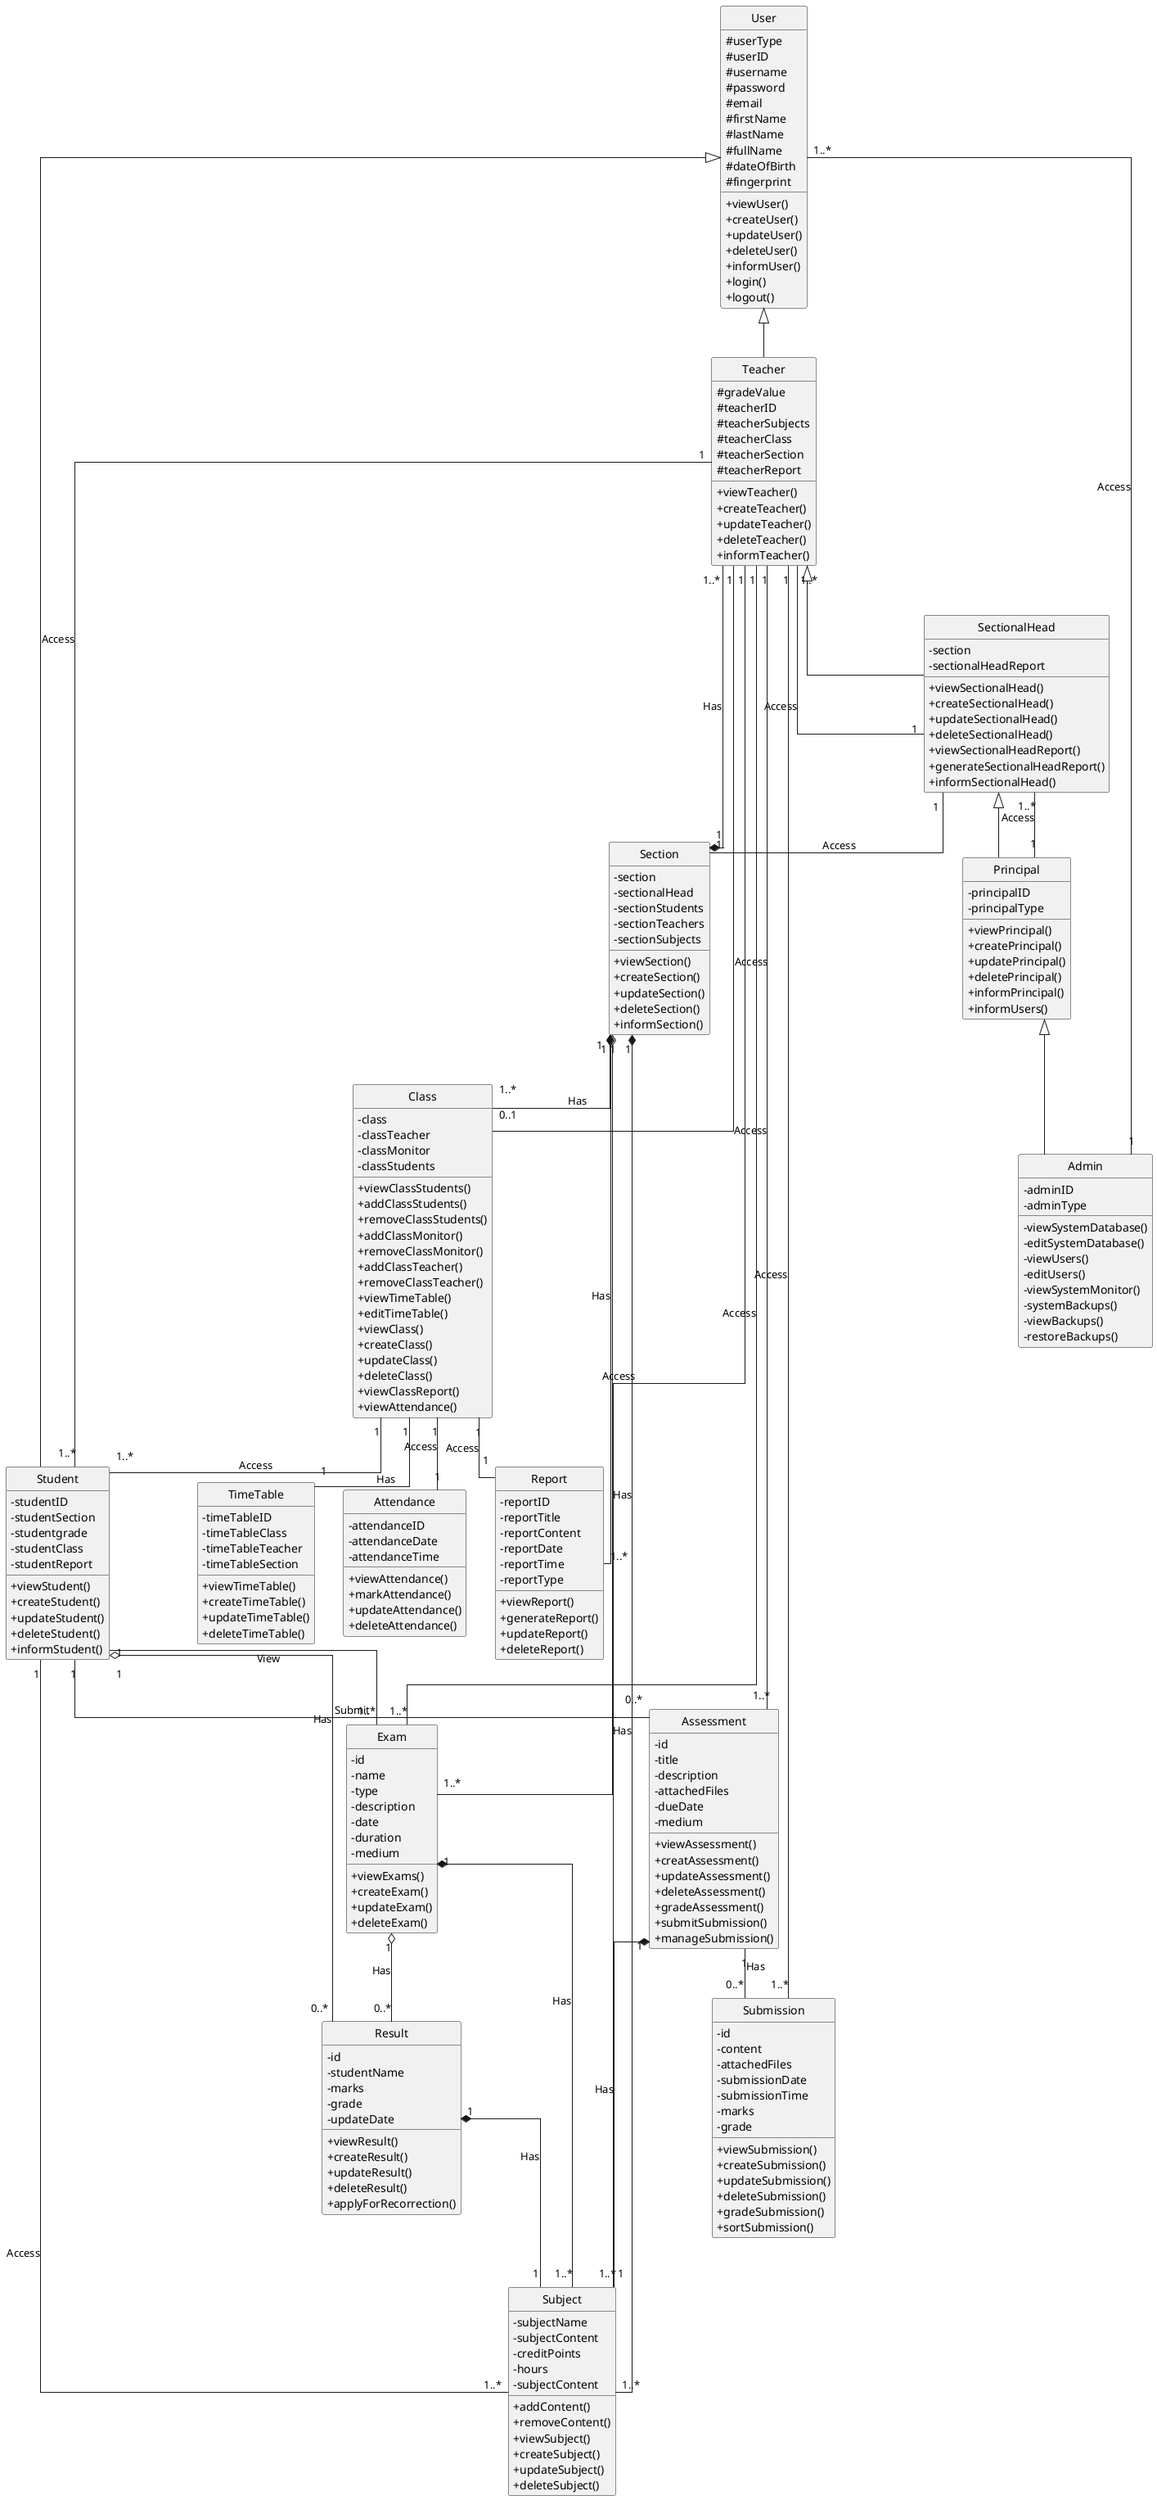 @startuml School Management System

skinparam Linetype ortho
skinparam classAttributeIconSize 0
hide circle

class User {
  # userType
  # userID
  # username
  # password
  # email
  # firstName
  # lastName
  # fullName
  # dateOfBirth
  # fingerprint
  + viewUser()
  + createUser()
  + updateUser()
  + deleteUser()
  + informUser()
  + login()
  + logout()
}

class Student {
  - studentID
  - studentSection
  - studentgrade
  - studentClass
  - studentReport
  + viewStudent()
  + createStudent()
  + updateStudent()
  + deleteStudent()
  + informStudent()
}

class Teacher {
  # gradeValue
  # teacherID
  # teacherSubjects
  # teacherClass
  # teacherSection
  # teacherReport
  + viewTeacher()
  + createTeacher()
  + updateTeacher()
  + deleteTeacher()
  + informTeacher()
}

class SectionalHead {
  - section
  - sectionalHeadReport
  + viewSectionalHead()
  + createSectionalHead()
  + updateSectionalHead()
  + deleteSectionalHead()
  + viewSectionalHeadReport()
  + generateSectionalHeadReport()
  + informSectionalHead()
}

class Principal {
  - principalID
  - principalType
  + viewPrincipal()
  + createPrincipal()
  + updatePrincipal()
  + deletePrincipal()
  + informPrincipal()
  + informUsers()
}

class Admin {
  - adminID
  - adminType
  - viewSystemDatabase()
  - editSystemDatabase()
  - viewUsers()
  - editUsers()
  - viewSystemMonitor()
  - systemBackups()
  - viewBackups()
  - restoreBackups()
}

class Section {
  - section
  - sectionalHead
  - sectionStudents
  - sectionTeachers
  - sectionSubjects
  + viewSection()
  + createSection()
  + updateSection()
  + deleteSection()
  + informSection()
}

class Class {
  - class
  - classTeacher
  - classMonitor
  - classStudents
  + viewClassStudents()
  + addClassStudents()
  + removeClassStudents()
  + addClassMonitor()
  + removeClassMonitor()
  + addClassTeacher()
  + removeClassTeacher()
  + viewTimeTable()
  + editTimeTable()
  + viewClass()
  + createClass()
  + updateClass()
  + deleteClass()
  + viewClassReport()
  + viewAttendance()
}

class TimeTable {
  - timeTableID
  - timeTableClass
  - timeTableTeacher
  - timeTableSection
  + viewTimeTable()
  + createTimeTable()
  + updateTimeTable()
  + deleteTimeTable()
}

class Attendance {
  - attendanceID
  - attendanceDate
  - attendanceTime
  + viewAttendance()
  + markAttendance()
  + updateAttendance()
  + deleteAttendance()
}

class Exam {
  - id
  - name
  - type
  - description
  - date
  - duration
  - medium
  + viewExams()
  + createExam()
  + updateExam()
  + deleteExam()
}

class Result {
  - id
  - studentName
  - marks
  - grade
  - updateDate
  + viewResult()
  + createResult()
  + updateResult()
  + deleteResult()
  + applyForRecorrection()
}

class Assessment {
  - id
  - title
  - description
  - attachedFiles
  - dueDate
  - medium
  + viewAssessment()
  + creatAssessment()
  + updateAssessment()
  + deleteAssessment()
  + gradeAssessment()
  + submitSubmission()
  + manageSubmission()
}

class Submission {
  - id
  - content
  - attachedFiles
  - submissionDate
  - submissionTime
  - marks
  - grade
  + viewSubmission()
  + createSubmission()
  + updateSubmission()
  + deleteSubmission()
  + gradeSubmission()
  + sortSubmission()
}

class Subject {
  - subjectName
  - subjectContent
  - creditPoints
  - hours
  - subjectContent
  + addContent()
  + removeContent()
  + viewSubject()
  + createSubject()
  + updateSubject()
  + deleteSubject()
}

class Report {
  - reportID
  - reportTitle
  - reportContent
  - reportDate
  - reportTime
  - reportType
  + viewReport()
  + generateReport()
  + updateReport()
  + deleteReport()
}

User <|-- Student
User <|-- Teacher
Teacher <|-- SectionalHead
SectionalHead <|-- Principal
Principal <|-- Admin

Section "1" *-- "1..*" Teacher : Has
Section "1" *-- "1..*" Class : Has
Section "1" *-- "1..*" Subject : Has
Section "1" o-- "1..*" Exam : Has
Section "1" o-- "1..*" Report : Has
Class "1" -- "1" Attendance : Access
Class "1" -- "1" Report : Access
Class "1" -- "1..*" Student : Access
Class "1" -- "1" TimeTable : Has
Assessment "1" -- "0..*" Submission : Has
Assessment "1" *-- "1"  Subject : Has
Exam "1" o-- "0..*" Result : Has
Exam "1" *-- "1..*" Subject : Has
Result "1" *-- "1" Subject : Has
Admin "1" -- "1..*" User : Access
Principal "1" -- "1..*" SectionalHead : Access
SectionalHead "1" -- "1" Section : Access
SectionalHead "1" -- "1..*" Teacher : Access
Teacher "1" -- "0..1" Class : Access
Teacher "1" -- "1..*" Subject : Access
Teacher "1" -- "1..*" Assessment : Access
Teacher "1" -- "1..*" Submission : Access
Teacher "1" -- "1..*" Exam : Access
Teacher "1" -- "1..*" Student : Access
Student "1" -- "1..*" Subject : Access
Student "1" -- "1..*" Exam : View
Student "1" o-- "0..*" Result : Has
Student "1" -- "0..*" Assessment : Submit

@enduml